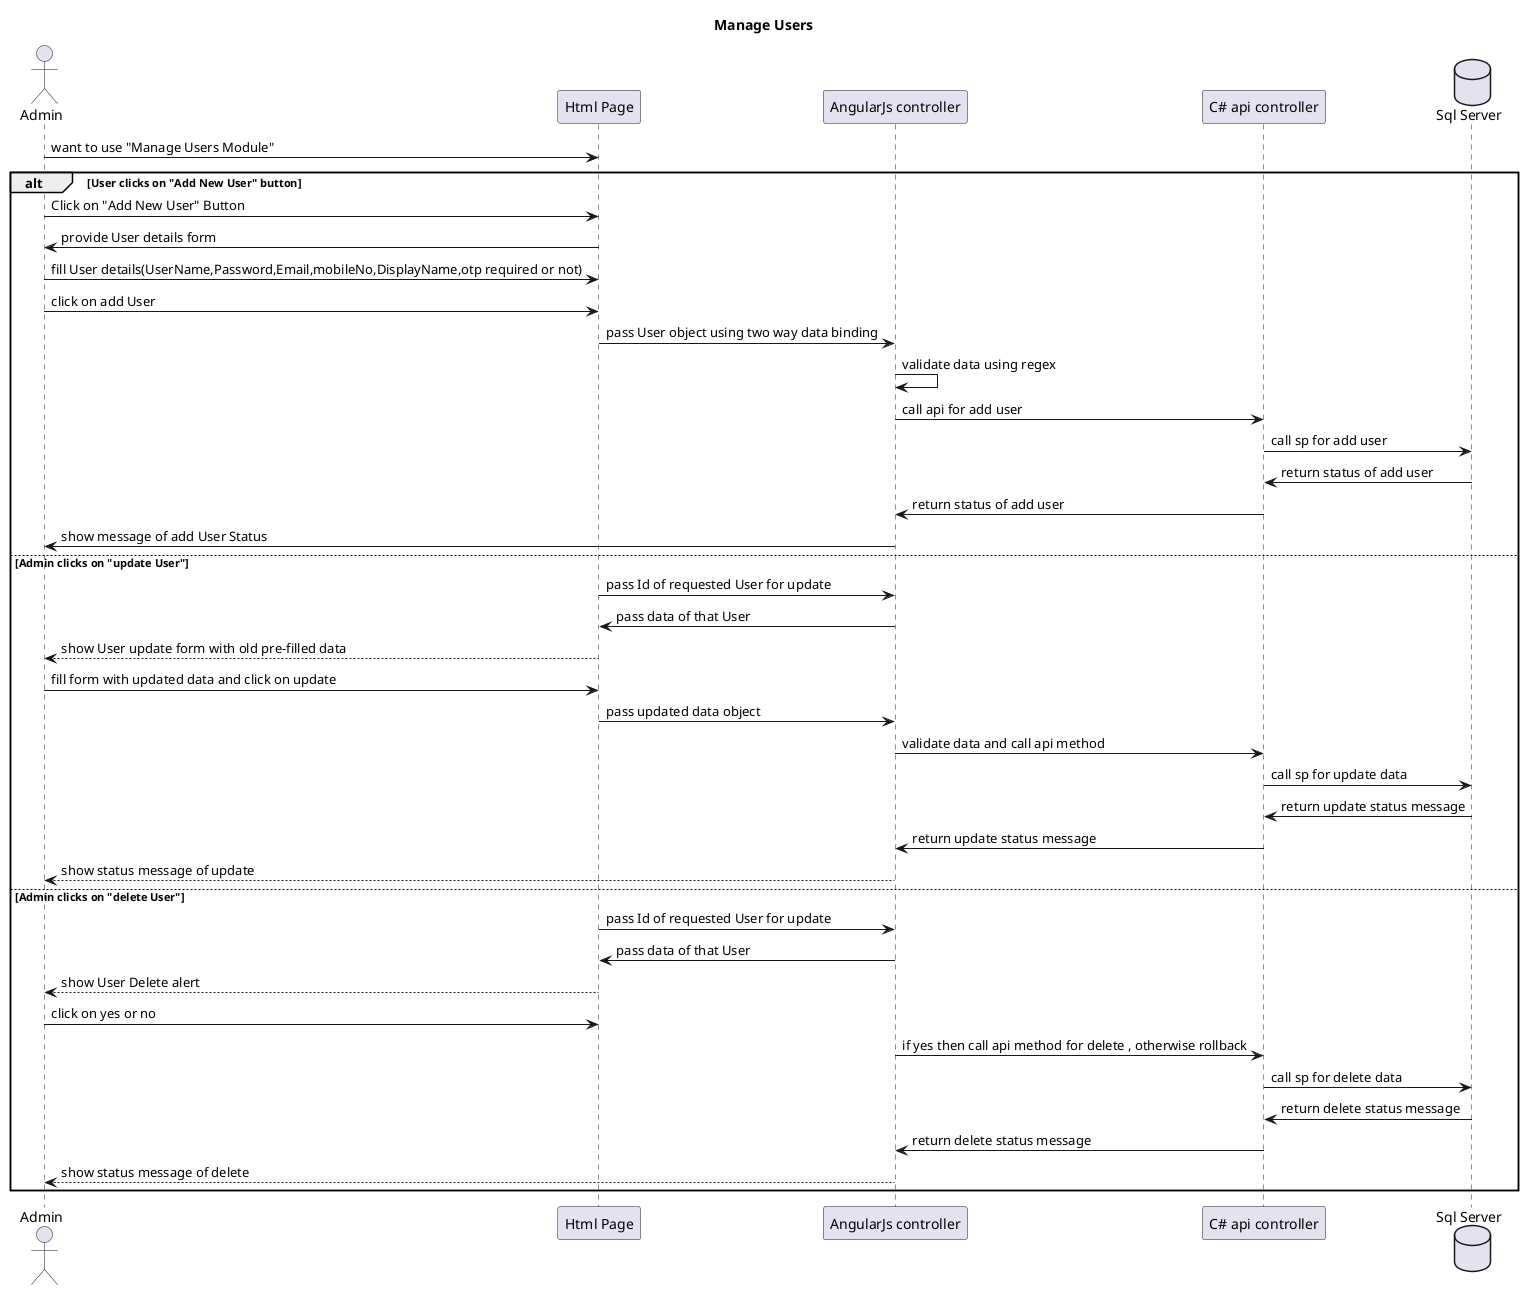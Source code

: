 @startuml ManageUser
title Manage Users

actor "Admin" as User
participant "Html Page" as html
participant "AngularJs controller" as js
participant "C# api controller" as api
database "Sql Server" as db

User -> html : want to use "Manage Users Module"

alt User clicks on "Add New User" button
    User -> html: Click on "Add New User" Button
    html -> User : provide User details form
    User -> html : fill User details(UserName,Password,Email,mobileNo,DisplayName,otp required or not)
    User -> html : click on add User
    html -> js : pass User object using two way data binding
    js -> js : validate data using regex
    js -> api : call api for add user
    api -> db : call sp for add user
    db -> api : return status of add user
    api -> js : return status of add user
    js -> User : show message of add User Status

else Admin clicks on "update User"
    html -> js: pass Id of requested User for update
    js -> html: pass data of that User
    html --> User : show User update form with old pre-filled data
    User -> html: fill form with updated data and click on update
    html -> js : pass updated data object
    js -> api : validate data and call api method
    api -> db : call sp for update data
    db -> api : return update status message
    api -> js : return update status message
    js --> User : show status message of update

else Admin clicks on "delete User"
    html -> js: pass Id of requested User for update
    js -> html: pass data of that User
    html --> User : show User Delete alert
    User -> html: click on yes or no
    js -> api : if yes then call api method for delete , otherwise rollback
    api -> db : call sp for delete data
    db -> api : return delete status message
    api -> js : return delete status message
    js --> User : show status message of delete
end

@enduml
